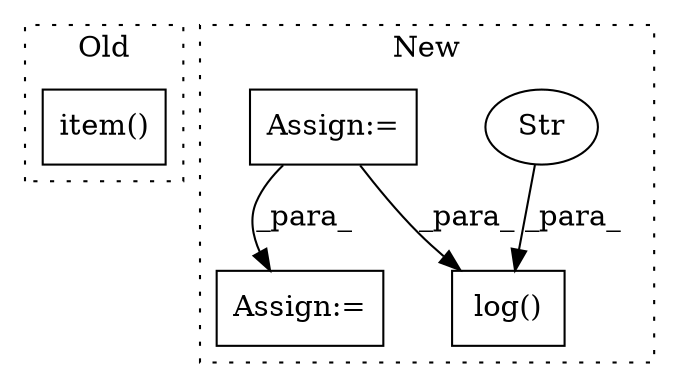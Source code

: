 digraph G {
subgraph cluster0 {
1 [label="item()" a="75" s="12219" l="11" shape="box"];
label = "Old";
style="dotted";
}
subgraph cluster1 {
2 [label="log()" a="75" s="12425,12505" l="9,30" shape="box"];
3 [label="Str" a="66" s="12434" l="9" shape="ellipse"];
4 [label="Assign:=" a="68" s="12228" l="3" shape="box"];
5 [label="Assign:=" a="68" s="12612" l="3" shape="box"];
label = "New";
style="dotted";
}
3 -> 2 [label="_para_"];
4 -> 2 [label="_para_"];
4 -> 5 [label="_para_"];
}